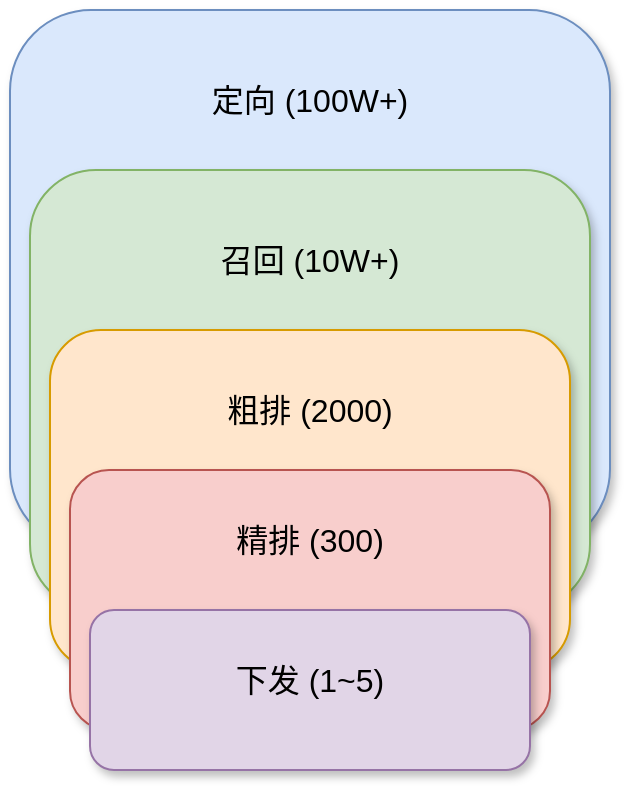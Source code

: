 <mxfile version="20.5.1" type="github">
  <diagram id="3s4EllFq1a2cW9zR0A2v" name="Page-1">
    <mxGraphModel dx="786" dy="521" grid="1" gridSize="10" guides="1" tooltips="1" connect="1" arrows="1" fold="1" page="1" pageScale="1" pageWidth="850" pageHeight="1100" math="0" shadow="0">
      <root>
        <mxCell id="0" />
        <mxCell id="1" parent="0" />
        <mxCell id="ADY6lHcSCv6kN29Xq9wK-1" value="" style="rounded=1;whiteSpace=wrap;html=1;fillColor=#dae8fc;strokeColor=#6c8ebf;glass=0;shadow=1;sketch=0;" parent="1" vertex="1">
          <mxGeometry x="120" y="120" width="300" height="270" as="geometry" />
        </mxCell>
        <mxCell id="ADY6lHcSCv6kN29Xq9wK-2" value="" style="rounded=1;whiteSpace=wrap;html=1;fillColor=#d5e8d4;strokeColor=#82b366;glass=0;shadow=1;sketch=0;" parent="1" vertex="1">
          <mxGeometry x="130" y="200" width="280" height="220" as="geometry" />
        </mxCell>
        <mxCell id="ADY6lHcSCv6kN29Xq9wK-3" value="" style="rounded=1;whiteSpace=wrap;html=1;fillColor=#ffe6cc;strokeColor=#d79b00;glass=0;shadow=1;sketch=0;" parent="1" vertex="1">
          <mxGeometry x="140" y="280" width="260" height="170" as="geometry" />
        </mxCell>
        <mxCell id="ADY6lHcSCv6kN29Xq9wK-4" value="" style="rounded=1;whiteSpace=wrap;html=1;fillColor=#f8cecc;strokeColor=#b85450;glass=0;shadow=1;sketch=0;" parent="1" vertex="1">
          <mxGeometry x="150" y="350" width="240" height="130" as="geometry" />
        </mxCell>
        <mxCell id="ADY6lHcSCv6kN29Xq9wK-5" value="" style="rounded=1;whiteSpace=wrap;html=1;fillColor=#e1d5e7;strokeColor=#9673a6;glass=0;shadow=1;sketch=0;" parent="1" vertex="1">
          <mxGeometry x="160" y="420" width="220" height="80" as="geometry" />
        </mxCell>
        <mxCell id="ADY6lHcSCv6kN29Xq9wK-6" value="&lt;font style=&quot;font-size: 16px;&quot;&gt;定向 (100W+)&lt;/font&gt;" style="text;html=1;strokeColor=none;fillColor=none;align=center;verticalAlign=middle;whiteSpace=wrap;rounded=0;shadow=1;glass=0;sketch=0;" parent="1" vertex="1">
          <mxGeometry x="210" y="150" width="120" height="30" as="geometry" />
        </mxCell>
        <mxCell id="ADY6lHcSCv6kN29Xq9wK-7" value="&lt;font style=&quot;font-size: 16px;&quot;&gt;召回 (10W+)&lt;/font&gt;" style="text;html=1;strokeColor=none;fillColor=none;align=center;verticalAlign=middle;whiteSpace=wrap;rounded=0;shadow=1;glass=0;sketch=0;" parent="1" vertex="1">
          <mxGeometry x="210" y="230" width="120" height="30" as="geometry" />
        </mxCell>
        <mxCell id="ADY6lHcSCv6kN29Xq9wK-8" value="&lt;font style=&quot;font-size: 16px;&quot;&gt;粗排 (2000)&lt;/font&gt;" style="text;html=1;strokeColor=none;fillColor=none;align=center;verticalAlign=middle;whiteSpace=wrap;rounded=0;shadow=1;glass=0;sketch=0;" parent="1" vertex="1">
          <mxGeometry x="210" y="305" width="120" height="30" as="geometry" />
        </mxCell>
        <mxCell id="ADY6lHcSCv6kN29Xq9wK-9" value="&lt;font style=&quot;font-size: 16px;&quot;&gt;精排 (300)&lt;/font&gt;" style="text;html=1;strokeColor=none;fillColor=none;align=center;verticalAlign=middle;whiteSpace=wrap;rounded=0;shadow=1;glass=0;sketch=0;" parent="1" vertex="1">
          <mxGeometry x="210" y="370" width="120" height="30" as="geometry" />
        </mxCell>
        <mxCell id="ADY6lHcSCv6kN29Xq9wK-10" value="&lt;font style=&quot;font-size: 16px;&quot;&gt;下发 (1~5)&lt;/font&gt;" style="text;html=1;strokeColor=none;fillColor=none;align=center;verticalAlign=middle;whiteSpace=wrap;rounded=0;shadow=1;glass=0;sketch=0;" parent="1" vertex="1">
          <mxGeometry x="210" y="440" width="120" height="30" as="geometry" />
        </mxCell>
      </root>
    </mxGraphModel>
  </diagram>
</mxfile>
